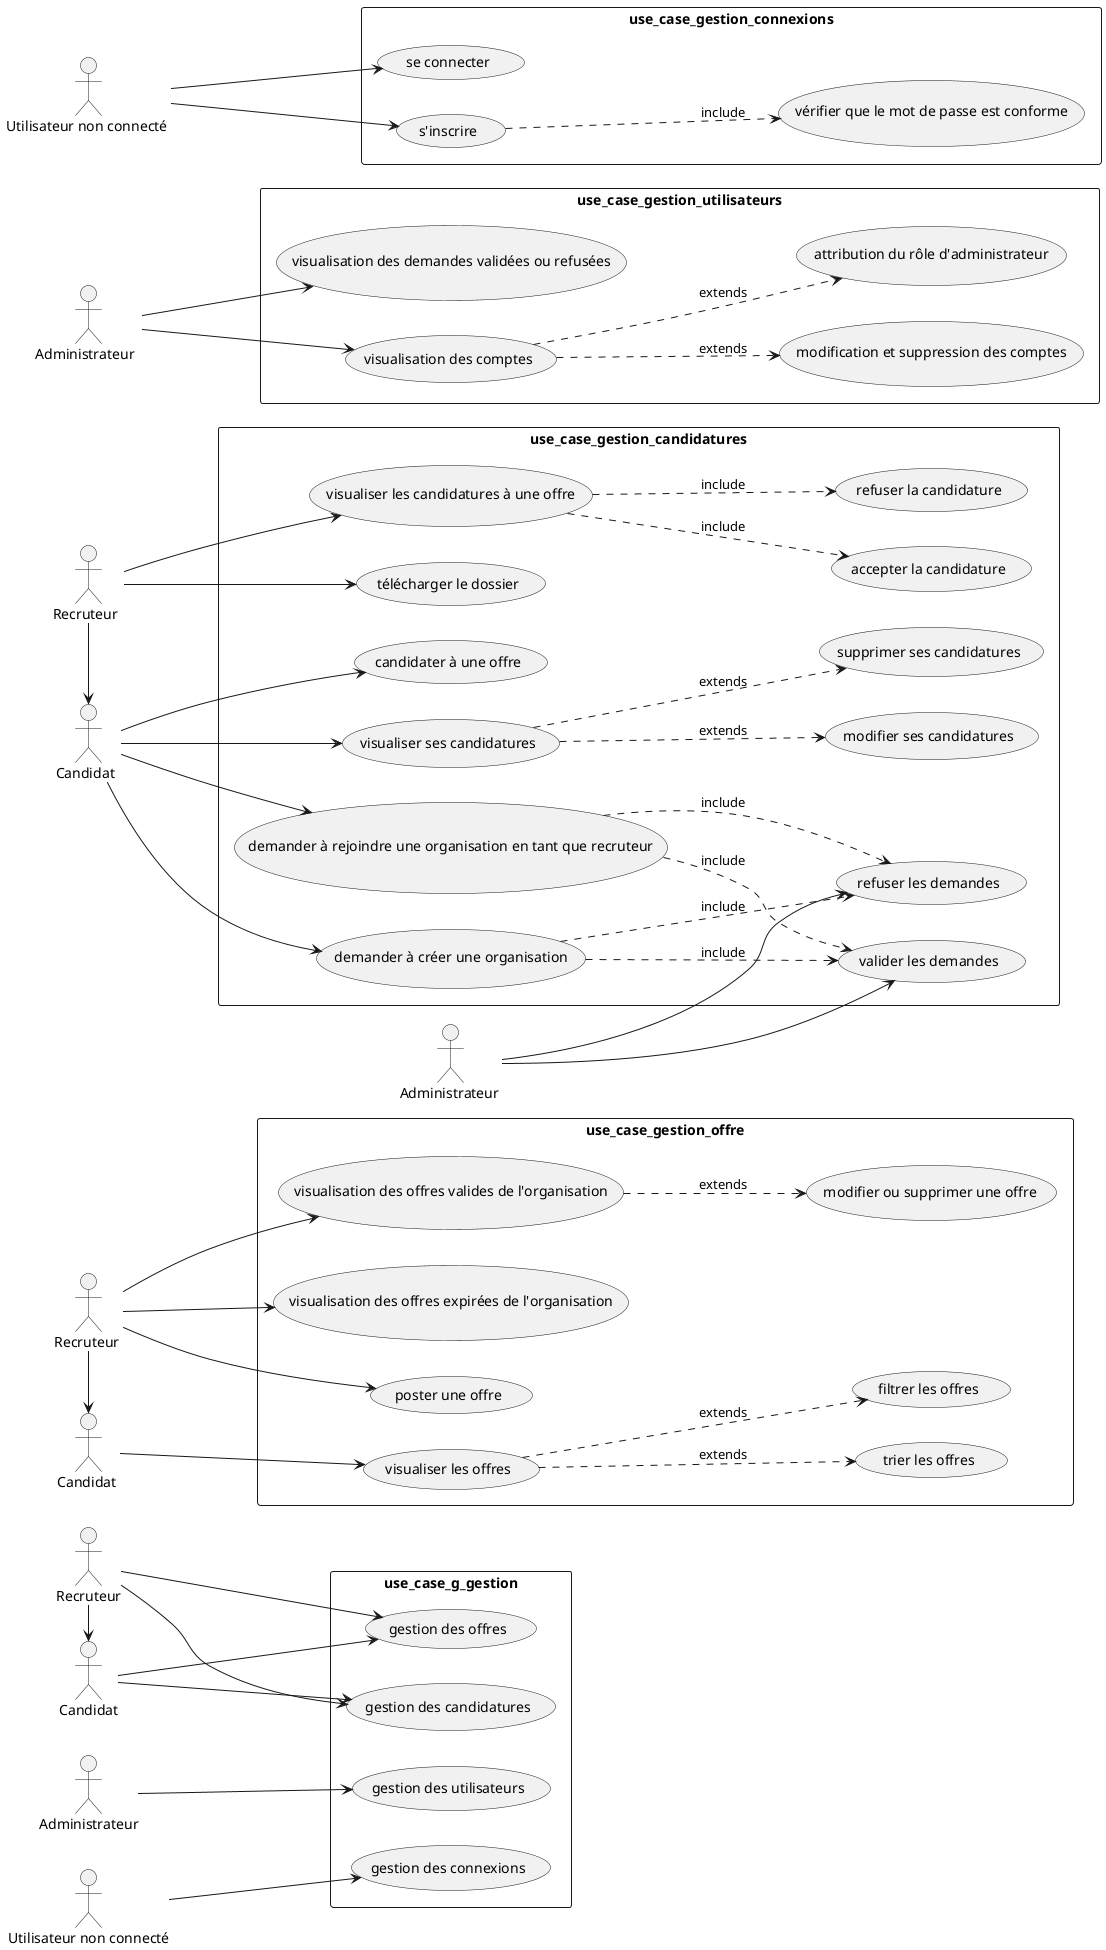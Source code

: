 @startuml usecase

left to right direction
rectangle use_case_g_gestion{
"gestion des offres" as (f1)
"gestion des candidatures" as (f2)
"gestion des utilisateurs" as (f3)
"gestion des connexions" as (f4.5)
}


rectangle use_case_gestion_utilisateurs{
"visualisation des demandes validées ou refusées" as (f8)
"visualisation des comptes" as (f9)
"modification et suppression des comptes" as (f10)
"attribution du rôle d'administrateur" as (f11)
}


rectangle use_case_gestion_offre{
"visualisation des offres valides de l'organisation" as (f15)
"visualisation des offres expirées de l'organisation" as (f15.5)
"poster une offre" as (f16)
"modifier ou supprimer une offre" as (f17)
"visualiser les offres" as (f18)
"trier les offres" as (f19)
"filtrer les offres" as (f20)
}


rectangle use_case_gestion_candidatures{
"valider les demandes" as (f6)
"refuser les demandes" as (f7)
"visualiser les candidatures à une offre" as (f21)
"accepter la candidature" as (f22)
"refuser la candidature" as (f23)
"télécharger le dossier" as (f24)
"candidater à une offre" as (f25)
"visualiser ses candidatures" as (f26)
"modifier ses candidatures" as (f27)
"supprimer ses candidatures" as (f28)
"demander à rejoindre une organisation en tant que recruteur" as (f29)
"demander à créer une organisation" as (f33)
}


rectangle use_case_gestion_connexions{
"se connecter" as (f30)
"s'inscrire" as (f31)
"vérifier que le mot de passe est conforme" as (f32)
}


(f29) ..> (f6) : include
(f29) ..> (f7) : include
(f9) ..> (f10) : extends
(f33) ..> (f6) : include
(f33) ..> (f7) : include
(f15) ..> (f17) : extends
(f18) ..> (f19) : extends
(f18) ..> (f20) : extends
(f26) ..> (f27) : extends
(f26) ..> (f28) : extends
(f21) ..> (f22) : include
(f21) ..> (f23) : include
(f31) ..> (f32) : include
(f9) ..> (f11) : extends

:Recruteur: -> :Candidat:
:Candidat: --> (f1)
:Candidat: --> (f2)
:Recruteur: --> (f1)
:Recruteur: --> (f2)
:Administrateur: --> (f3)
:Utilisateur non connecté: --> (f4.5)
:Administrateur : --> (f6)
:Administrateur : --> (f7)
:Administrateur  : --> (f8)
:Administrateur  : --> (f9)
:Candidat : --> (f18)
:Recruteur : -> :Candidat :
:Recruteur : --> (f15)
:Recruteur : --> (f15.5)
:Recruteur : --> (f16)
:Recruteur  : -> :Candidat  :
:Candidat  : --> (f25)
:Candidat  : --> (f26)
:Candidat  : --> (f29)
:Candidat  : --> (f33)
:Recruteur  : --> (f21)
:Recruteur  : --> (f24)
:Utilisateur non connecté : --> (f30)
:Utilisateur non connecté : --> (f31)



@enduml
